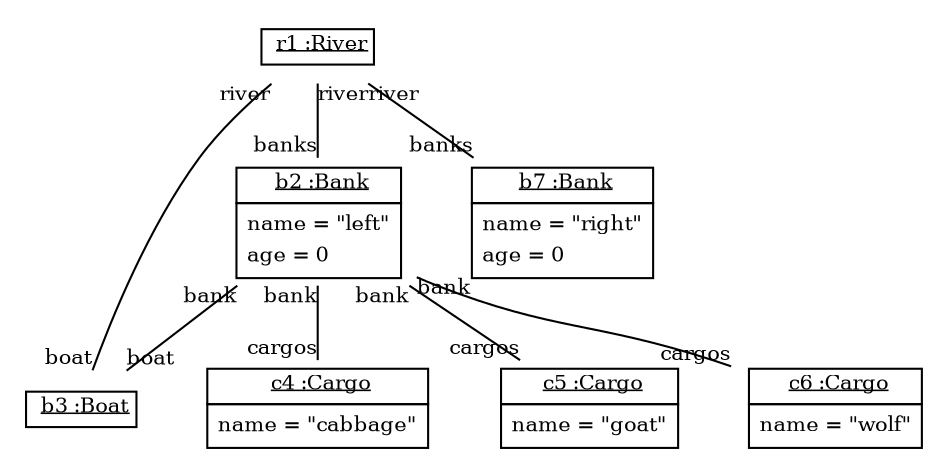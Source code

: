 graph ObjectDiagram {
   node [shape = none, fontsize = 10];
   edge [fontsize = 10];
   compound=true;

r1 [label=<<table border='0' cellborder='1' cellspacing='0'> <tr> <td> <u>r1 :River</u></td></tr></table>>];
b2 [label=<<table border='0' cellborder='1' cellspacing='0'> <tr> <td> <u>b2 :Bank</u></td></tr><tr><td><table border='0' cellborder='0' cellspacing='0'><tr><td align='left'>name = "left"</td></tr><tr><td align='left'>age = 0</td></tr></table></td></tr></table>>];
b3 [label=<<table border='0' cellborder='1' cellspacing='0'> <tr> <td> <u>b3 :Boat</u></td></tr></table>>];
c4 [label=<<table border='0' cellborder='1' cellspacing='0'> <tr> <td> <u>c4 :Cargo</u></td></tr><tr><td><table border='0' cellborder='0' cellspacing='0'><tr><td align='left'>name = "cabbage"</td></tr></table></td></tr></table>>];
c5 [label=<<table border='0' cellborder='1' cellspacing='0'> <tr> <td> <u>c5 :Cargo</u></td></tr><tr><td><table border='0' cellborder='0' cellspacing='0'><tr><td align='left'>name = "goat"</td></tr></table></td></tr></table>>];
c6 [label=<<table border='0' cellborder='1' cellspacing='0'> <tr> <td> <u>c6 :Cargo</u></td></tr><tr><td><table border='0' cellborder='0' cellspacing='0'><tr><td align='left'>name = "wolf"</td></tr></table></td></tr></table>>];
b7 [label=<<table border='0' cellborder='1' cellspacing='0'> <tr> <td> <u>b7 :Bank</u></td></tr><tr><td><table border='0' cellborder='0' cellspacing='0'><tr><td align='left'>name = "right"</td></tr><tr><td align='left'>age = 0</td></tr></table></td></tr></table>>];

r1 -- b2 [headlabel = "banks" taillabel = "river"];
r1 -- b7 [headlabel = "banks" taillabel = "river"];
r1 -- b3 [headlabel = "boat" taillabel = "river"];
b2 -- b3 [headlabel = "boat" taillabel = "bank"];
b2 -- c4 [headlabel = "cargos" taillabel = "bank"];
b2 -- c5 [headlabel = "cargos" taillabel = "bank"];
b2 -- c6 [headlabel = "cargos" taillabel = "bank"];
}
